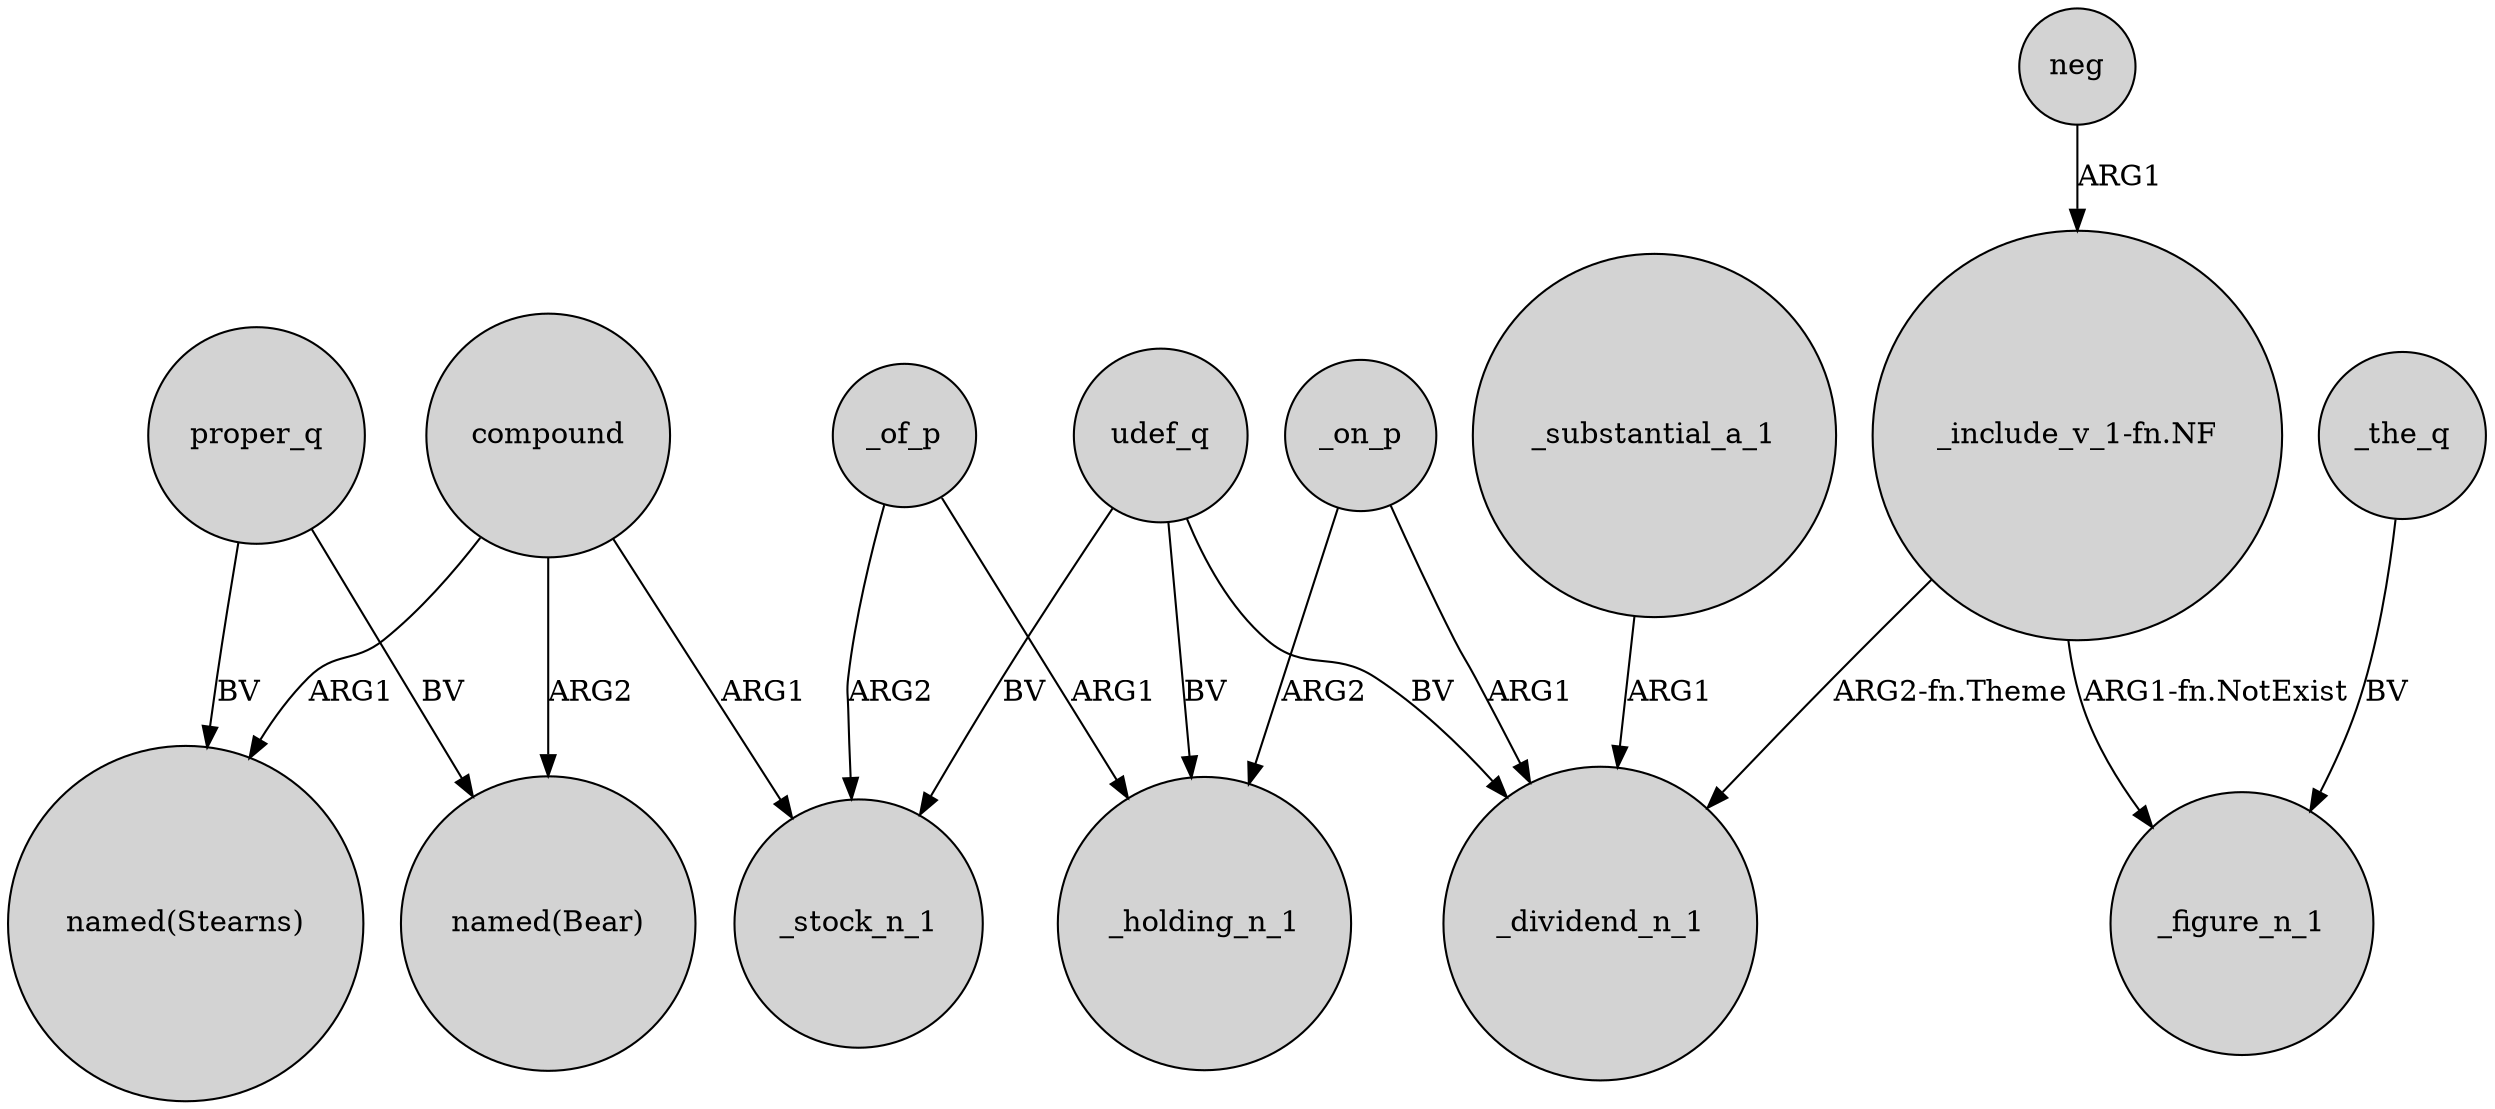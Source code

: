 digraph {
	node [shape=circle style=filled]
	proper_q -> "named(Stearns)" [label=BV]
	compound -> "named(Stearns)" [label=ARG1]
	udef_q -> _stock_n_1 [label=BV]
	_of_p -> _stock_n_1 [label=ARG2]
	neg -> "_include_v_1-fn.NF" [label=ARG1]
	compound -> _stock_n_1 [label=ARG1]
	udef_q -> _dividend_n_1 [label=BV]
	_on_p -> _dividend_n_1 [label=ARG1]
	_on_p -> _holding_n_1 [label=ARG2]
	udef_q -> _holding_n_1 [label=BV]
	_the_q -> _figure_n_1 [label=BV]
	_substantial_a_1 -> _dividend_n_1 [label=ARG1]
	"_include_v_1-fn.NF" -> _figure_n_1 [label="ARG1-fn.NotExist"]
	_of_p -> _holding_n_1 [label=ARG1]
	"_include_v_1-fn.NF" -> _dividend_n_1 [label="ARG2-fn.Theme"]
	compound -> "named(Bear)" [label=ARG2]
	proper_q -> "named(Bear)" [label=BV]
}
